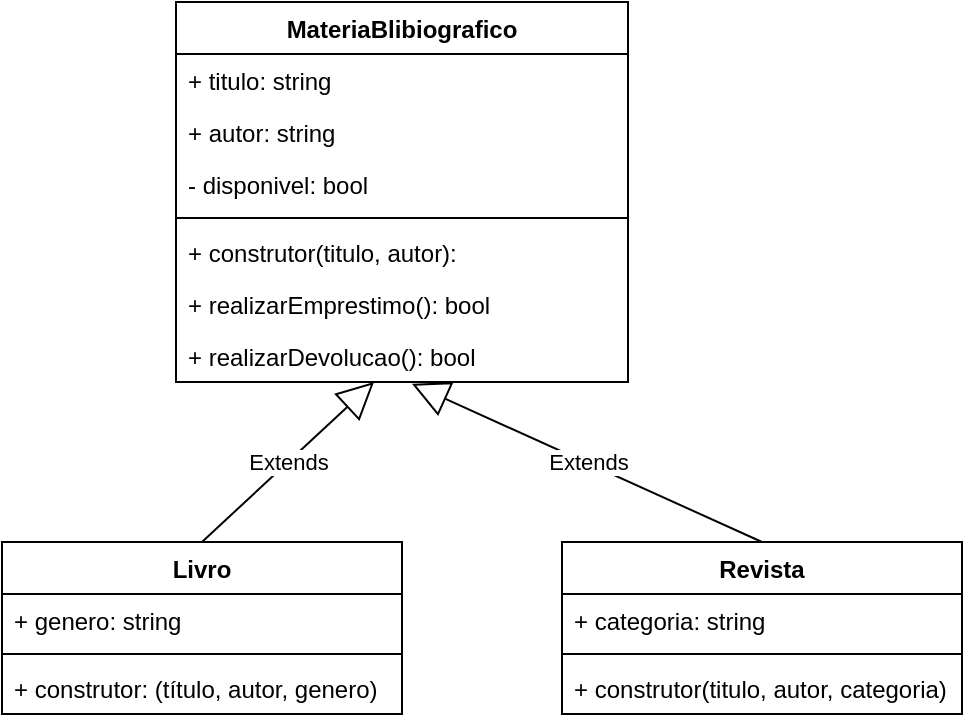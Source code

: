 <mxfile version="23.0.0" type="device">
  <diagram name="Página-1" id="UTFpdBrm_a2ZEDn47GUr">
    <mxGraphModel dx="989" dy="538" grid="1" gridSize="10" guides="1" tooltips="1" connect="1" arrows="1" fold="1" page="1" pageScale="1" pageWidth="827" pageHeight="1169" math="0" shadow="0">
      <root>
        <mxCell id="0" />
        <mxCell id="1" parent="0" />
        <mxCell id="MXtuaT0e2JqzpKB1Vd3w-23" value="&lt;font style=&quot;vertical-align: inherit;&quot;&gt;&lt;font style=&quot;vertical-align: inherit;&quot;&gt;MateriaBlibiografico&lt;br&gt;&lt;br&gt;&lt;/font&gt;&lt;/font&gt;" style="swimlane;fontStyle=1;align=center;verticalAlign=top;childLayout=stackLayout;horizontal=1;startSize=26;horizontalStack=0;resizeParent=1;resizeParentMax=0;resizeLast=0;collapsible=1;marginBottom=0;whiteSpace=wrap;html=1;" vertex="1" parent="1">
          <mxGeometry x="327" y="250" width="226" height="190" as="geometry" />
        </mxCell>
        <mxCell id="MXtuaT0e2JqzpKB1Vd3w-24" value="&lt;font style=&quot;vertical-align: inherit;&quot;&gt;&lt;font style=&quot;vertical-align: inherit;&quot;&gt;+ titulo: string&lt;/font&gt;&lt;/font&gt;" style="text;strokeColor=none;fillColor=none;align=left;verticalAlign=top;spacingLeft=4;spacingRight=4;overflow=hidden;rotatable=0;points=[[0,0.5],[1,0.5]];portConstraint=eastwest;whiteSpace=wrap;html=1;" vertex="1" parent="MXtuaT0e2JqzpKB1Vd3w-23">
          <mxGeometry y="26" width="226" height="26" as="geometry" />
        </mxCell>
        <mxCell id="MXtuaT0e2JqzpKB1Vd3w-28" value="&lt;font style=&quot;vertical-align: inherit;&quot;&gt;&lt;font style=&quot;vertical-align: inherit;&quot;&gt;&lt;font style=&quot;vertical-align: inherit;&quot;&gt;&lt;font style=&quot;vertical-align: inherit;&quot;&gt;&lt;font style=&quot;vertical-align: inherit;&quot;&gt;&lt;font style=&quot;vertical-align: inherit;&quot;&gt;+ autor: string&lt;/font&gt;&lt;/font&gt;&lt;/font&gt;&lt;/font&gt;&lt;/font&gt;&lt;/font&gt;" style="text;strokeColor=none;fillColor=none;align=left;verticalAlign=top;spacingLeft=4;spacingRight=4;overflow=hidden;rotatable=0;points=[[0,0.5],[1,0.5]];portConstraint=eastwest;whiteSpace=wrap;html=1;" vertex="1" parent="MXtuaT0e2JqzpKB1Vd3w-23">
          <mxGeometry y="52" width="226" height="26" as="geometry" />
        </mxCell>
        <mxCell id="MXtuaT0e2JqzpKB1Vd3w-29" value="&lt;font style=&quot;vertical-align: inherit;&quot;&gt;&lt;font style=&quot;vertical-align: inherit;&quot;&gt;&lt;font style=&quot;vertical-align: inherit;&quot;&gt;&lt;font style=&quot;vertical-align: inherit;&quot;&gt;&lt;font style=&quot;vertical-align: inherit;&quot;&gt;&lt;font style=&quot;vertical-align: inherit;&quot;&gt;&lt;font style=&quot;vertical-align: inherit;&quot;&gt;&lt;font style=&quot;vertical-align: inherit;&quot;&gt;- disponivel: bool&lt;/font&gt;&lt;/font&gt;&lt;/font&gt;&lt;/font&gt;&lt;/font&gt;&lt;/font&gt;&lt;/font&gt;&lt;/font&gt;" style="text;strokeColor=none;fillColor=none;align=left;verticalAlign=top;spacingLeft=4;spacingRight=4;overflow=hidden;rotatable=0;points=[[0,0.5],[1,0.5]];portConstraint=eastwest;whiteSpace=wrap;html=1;" vertex="1" parent="MXtuaT0e2JqzpKB1Vd3w-23">
          <mxGeometry y="78" width="226" height="26" as="geometry" />
        </mxCell>
        <mxCell id="MXtuaT0e2JqzpKB1Vd3w-25" value="" style="line;strokeWidth=1;fillColor=none;align=left;verticalAlign=middle;spacingTop=-1;spacingLeft=3;spacingRight=3;rotatable=0;labelPosition=right;points=[];portConstraint=eastwest;strokeColor=inherit;" vertex="1" parent="MXtuaT0e2JqzpKB1Vd3w-23">
          <mxGeometry y="104" width="226" height="8" as="geometry" />
        </mxCell>
        <mxCell id="MXtuaT0e2JqzpKB1Vd3w-26" value="&lt;font style=&quot;vertical-align: inherit;&quot;&gt;&lt;font style=&quot;vertical-align: inherit;&quot;&gt;+ construtor(titulo, autor):&amp;nbsp;&lt;/font&gt;&lt;/font&gt;" style="text;strokeColor=none;fillColor=none;align=left;verticalAlign=top;spacingLeft=4;spacingRight=4;overflow=hidden;rotatable=0;points=[[0,0.5],[1,0.5]];portConstraint=eastwest;whiteSpace=wrap;html=1;" vertex="1" parent="MXtuaT0e2JqzpKB1Vd3w-23">
          <mxGeometry y="112" width="226" height="26" as="geometry" />
        </mxCell>
        <mxCell id="MXtuaT0e2JqzpKB1Vd3w-30" value="&lt;font style=&quot;vertical-align: inherit;&quot;&gt;&lt;font style=&quot;vertical-align: inherit;&quot;&gt;&lt;font style=&quot;vertical-align: inherit;&quot;&gt;&lt;font style=&quot;vertical-align: inherit;&quot;&gt;+ realizarEmprestimo(): bool&amp;nbsp;&lt;/font&gt;&lt;/font&gt;&lt;/font&gt;&lt;/font&gt;" style="text;strokeColor=none;fillColor=none;align=left;verticalAlign=top;spacingLeft=4;spacingRight=4;overflow=hidden;rotatable=0;points=[[0,0.5],[1,0.5]];portConstraint=eastwest;whiteSpace=wrap;html=1;" vertex="1" parent="MXtuaT0e2JqzpKB1Vd3w-23">
          <mxGeometry y="138" width="226" height="26" as="geometry" />
        </mxCell>
        <mxCell id="MXtuaT0e2JqzpKB1Vd3w-31" value="&lt;font style=&quot;vertical-align: inherit;&quot;&gt;&lt;font style=&quot;vertical-align: inherit;&quot;&gt;&lt;font style=&quot;vertical-align: inherit;&quot;&gt;&lt;font style=&quot;vertical-align: inherit;&quot;&gt;&lt;font style=&quot;vertical-align: inherit;&quot;&gt;&lt;font style=&quot;vertical-align: inherit;&quot;&gt;+ realizarDevolucao(): bool&amp;nbsp;&lt;/font&gt;&lt;/font&gt;&lt;/font&gt;&lt;/font&gt;&lt;/font&gt;&lt;/font&gt;" style="text;strokeColor=none;fillColor=none;align=left;verticalAlign=top;spacingLeft=4;spacingRight=4;overflow=hidden;rotatable=0;points=[[0,0.5],[1,0.5]];portConstraint=eastwest;whiteSpace=wrap;html=1;" vertex="1" parent="MXtuaT0e2JqzpKB1Vd3w-23">
          <mxGeometry y="164" width="226" height="26" as="geometry" />
        </mxCell>
        <mxCell id="MXtuaT0e2JqzpKB1Vd3w-32" value="&lt;font style=&quot;vertical-align: inherit;&quot;&gt;&lt;font style=&quot;vertical-align: inherit;&quot;&gt;Livro&lt;/font&gt;&lt;/font&gt;" style="swimlane;fontStyle=1;align=center;verticalAlign=top;childLayout=stackLayout;horizontal=1;startSize=26;horizontalStack=0;resizeParent=1;resizeParentMax=0;resizeLast=0;collapsible=1;marginBottom=0;whiteSpace=wrap;html=1;" vertex="1" parent="1">
          <mxGeometry x="240" y="520" width="200" height="86" as="geometry" />
        </mxCell>
        <mxCell id="MXtuaT0e2JqzpKB1Vd3w-33" value="&lt;font style=&quot;vertical-align: inherit;&quot;&gt;&lt;font style=&quot;vertical-align: inherit;&quot;&gt;+ genero: string&lt;/font&gt;&lt;/font&gt;" style="text;strokeColor=none;fillColor=none;align=left;verticalAlign=top;spacingLeft=4;spacingRight=4;overflow=hidden;rotatable=0;points=[[0,0.5],[1,0.5]];portConstraint=eastwest;whiteSpace=wrap;html=1;" vertex="1" parent="MXtuaT0e2JqzpKB1Vd3w-32">
          <mxGeometry y="26" width="200" height="26" as="geometry" />
        </mxCell>
        <mxCell id="MXtuaT0e2JqzpKB1Vd3w-34" value="" style="line;strokeWidth=1;fillColor=none;align=left;verticalAlign=middle;spacingTop=-1;spacingLeft=3;spacingRight=3;rotatable=0;labelPosition=right;points=[];portConstraint=eastwest;strokeColor=inherit;" vertex="1" parent="MXtuaT0e2JqzpKB1Vd3w-32">
          <mxGeometry y="52" width="200" height="8" as="geometry" />
        </mxCell>
        <mxCell id="MXtuaT0e2JqzpKB1Vd3w-35" value="&lt;font style=&quot;vertical-align: inherit;&quot;&gt;&lt;font style=&quot;vertical-align: inherit;&quot;&gt;&lt;font style=&quot;vertical-align: inherit;&quot;&gt;&lt;font style=&quot;vertical-align: inherit;&quot;&gt;+ construtor: (título, autor, genero)&lt;/font&gt;&lt;/font&gt;&lt;/font&gt;&lt;/font&gt;" style="text;strokeColor=none;fillColor=none;align=left;verticalAlign=top;spacingLeft=4;spacingRight=4;overflow=hidden;rotatable=0;points=[[0,0.5],[1,0.5]];portConstraint=eastwest;whiteSpace=wrap;html=1;" vertex="1" parent="MXtuaT0e2JqzpKB1Vd3w-32">
          <mxGeometry y="60" width="200" height="26" as="geometry" />
        </mxCell>
        <mxCell id="MXtuaT0e2JqzpKB1Vd3w-36" value="Extends" style="endArrow=block;endSize=16;endFill=0;html=1;rounded=0;exitX=0.5;exitY=0;exitDx=0;exitDy=0;" edge="1" parent="1" source="MXtuaT0e2JqzpKB1Vd3w-32" target="MXtuaT0e2JqzpKB1Vd3w-31">
          <mxGeometry width="160" relative="1" as="geometry">
            <mxPoint x="403.06" y="530" as="sourcePoint" />
            <mxPoint x="510.004" y="489.324" as="targetPoint" />
          </mxGeometry>
        </mxCell>
        <mxCell id="MXtuaT0e2JqzpKB1Vd3w-37" value="&lt;font style=&quot;vertical-align: inherit;&quot;&gt;&lt;font style=&quot;vertical-align: inherit;&quot;&gt;&lt;font style=&quot;vertical-align: inherit;&quot;&gt;&lt;font style=&quot;vertical-align: inherit;&quot;&gt;Revista&lt;/font&gt;&lt;/font&gt;&lt;/font&gt;&lt;/font&gt;" style="swimlane;fontStyle=1;align=center;verticalAlign=top;childLayout=stackLayout;horizontal=1;startSize=26;horizontalStack=0;resizeParent=1;resizeParentMax=0;resizeLast=0;collapsible=1;marginBottom=0;whiteSpace=wrap;html=1;" vertex="1" parent="1">
          <mxGeometry x="520" y="520" width="200" height="86" as="geometry" />
        </mxCell>
        <mxCell id="MXtuaT0e2JqzpKB1Vd3w-38" value="&lt;font style=&quot;vertical-align: inherit;&quot;&gt;&lt;font style=&quot;vertical-align: inherit;&quot;&gt;&lt;font style=&quot;vertical-align: inherit;&quot;&gt;&lt;font style=&quot;vertical-align: inherit;&quot;&gt;+ categoria: string&lt;/font&gt;&lt;/font&gt;&lt;/font&gt;&lt;/font&gt;" style="text;strokeColor=none;fillColor=none;align=left;verticalAlign=top;spacingLeft=4;spacingRight=4;overflow=hidden;rotatable=0;points=[[0,0.5],[1,0.5]];portConstraint=eastwest;whiteSpace=wrap;html=1;" vertex="1" parent="MXtuaT0e2JqzpKB1Vd3w-37">
          <mxGeometry y="26" width="200" height="26" as="geometry" />
        </mxCell>
        <mxCell id="MXtuaT0e2JqzpKB1Vd3w-39" value="" style="line;strokeWidth=1;fillColor=none;align=left;verticalAlign=middle;spacingTop=-1;spacingLeft=3;spacingRight=3;rotatable=0;labelPosition=right;points=[];portConstraint=eastwest;strokeColor=inherit;" vertex="1" parent="MXtuaT0e2JqzpKB1Vd3w-37">
          <mxGeometry y="52" width="200" height="8" as="geometry" />
        </mxCell>
        <mxCell id="MXtuaT0e2JqzpKB1Vd3w-40" value="&lt;font style=&quot;vertical-align: inherit;&quot;&gt;&lt;font style=&quot;vertical-align: inherit;&quot;&gt;+ construtor(titulo, autor, categoria)&lt;/font&gt;&lt;/font&gt;" style="text;strokeColor=none;fillColor=none;align=left;verticalAlign=top;spacingLeft=4;spacingRight=4;overflow=hidden;rotatable=0;points=[[0,0.5],[1,0.5]];portConstraint=eastwest;whiteSpace=wrap;html=1;" vertex="1" parent="MXtuaT0e2JqzpKB1Vd3w-37">
          <mxGeometry y="60" width="200" height="26" as="geometry" />
        </mxCell>
        <mxCell id="MXtuaT0e2JqzpKB1Vd3w-41" value="Extends" style="endArrow=block;endSize=16;endFill=0;html=1;rounded=0;exitX=0.5;exitY=0;exitDx=0;exitDy=0;entryX=0.522;entryY=1.033;entryDx=0;entryDy=0;entryPerimeter=0;" edge="1" parent="1" source="MXtuaT0e2JqzpKB1Vd3w-37" target="MXtuaT0e2JqzpKB1Vd3w-31">
          <mxGeometry width="160" relative="1" as="geometry">
            <mxPoint x="683.06" y="530" as="sourcePoint" />
            <mxPoint x="703" y="440" as="targetPoint" />
          </mxGeometry>
        </mxCell>
      </root>
    </mxGraphModel>
  </diagram>
</mxfile>
